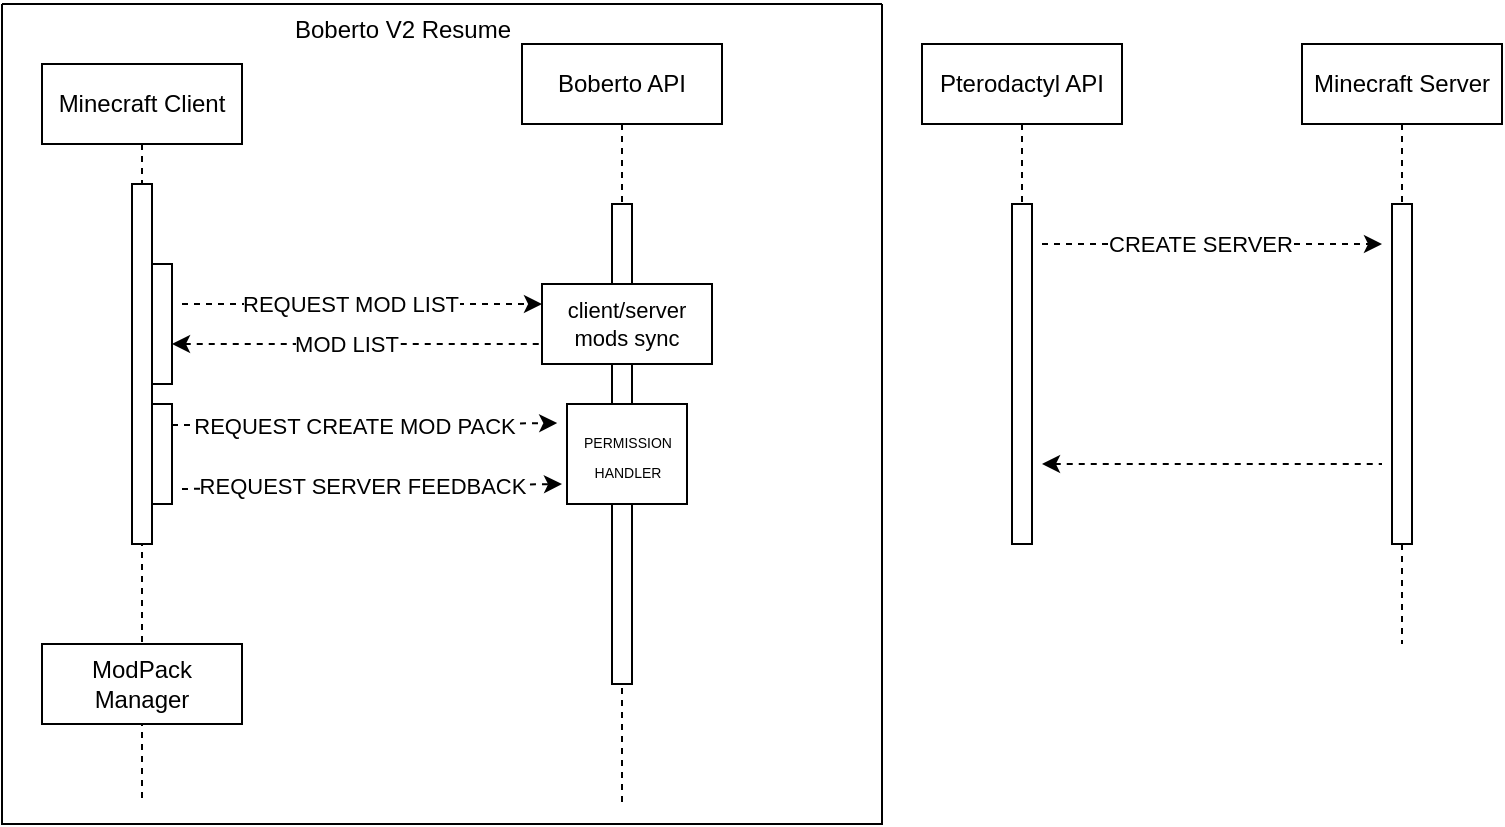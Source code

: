 <mxfile version="21.6.1" type="github">
  <diagram name="Page-1" id="2YBvvXClWsGukQMizWep">
    <mxGraphModel dx="478" dy="274" grid="1" gridSize="10" guides="1" tooltips="1" connect="1" arrows="1" fold="1" page="1" pageScale="1" pageWidth="850" pageHeight="1100" math="0" shadow="0">
      <root>
        <mxCell id="0" />
        <mxCell id="1" parent="0" />
        <mxCell id="aM9ryv3xv72pqoxQDRHE-5" value="Minecraft Server" style="shape=umlLifeline;perimeter=lifelinePerimeter;whiteSpace=wrap;html=1;container=0;dropTarget=0;collapsible=0;recursiveResize=0;outlineConnect=0;portConstraint=eastwest;newEdgeStyle={&quot;edgeStyle&quot;:&quot;elbowEdgeStyle&quot;,&quot;elbow&quot;:&quot;vertical&quot;,&quot;curved&quot;:0,&quot;rounded&quot;:0};" parent="1" vertex="1">
          <mxGeometry x="680" y="40" width="100" height="300" as="geometry" />
        </mxCell>
        <mxCell id="aM9ryv3xv72pqoxQDRHE-6" value="" style="html=1;points=[];perimeter=orthogonalPerimeter;outlineConnect=0;targetShapes=umlLifeline;portConstraint=eastwest;newEdgeStyle={&quot;edgeStyle&quot;:&quot;elbowEdgeStyle&quot;,&quot;elbow&quot;:&quot;vertical&quot;,&quot;curved&quot;:0,&quot;rounded&quot;:0};" parent="aM9ryv3xv72pqoxQDRHE-5" vertex="1">
          <mxGeometry x="45" y="80" width="10" height="170" as="geometry" />
        </mxCell>
        <mxCell id="jO-6hM_nHQAShTzSeJFS-2" value="Pterodactyl API" style="shape=umlLifeline;perimeter=lifelinePerimeter;whiteSpace=wrap;html=1;container=0;dropTarget=0;collapsible=0;recursiveResize=0;outlineConnect=0;portConstraint=eastwest;newEdgeStyle={&quot;edgeStyle&quot;:&quot;elbowEdgeStyle&quot;,&quot;elbow&quot;:&quot;vertical&quot;,&quot;curved&quot;:0,&quot;rounded&quot;:0};fillColor=default;strokeColor=default;gradientColor=none;" vertex="1" parent="1">
          <mxGeometry x="490" y="40" width="100" height="250" as="geometry" />
        </mxCell>
        <mxCell id="jO-6hM_nHQAShTzSeJFS-3" value="" style="html=1;points=[];perimeter=orthogonalPerimeter;outlineConnect=0;targetShapes=umlLifeline;portConstraint=eastwest;newEdgeStyle={&quot;edgeStyle&quot;:&quot;elbowEdgeStyle&quot;,&quot;elbow&quot;:&quot;vertical&quot;,&quot;curved&quot;:0,&quot;rounded&quot;:0};" vertex="1" parent="jO-6hM_nHQAShTzSeJFS-2">
          <mxGeometry x="45" y="80" width="10" height="170" as="geometry" />
        </mxCell>
        <mxCell id="jO-6hM_nHQAShTzSeJFS-4" value="Boberto API" style="shape=umlLifeline;perimeter=lifelinePerimeter;whiteSpace=wrap;html=1;container=0;dropTarget=0;collapsible=0;recursiveResize=0;outlineConnect=0;portConstraint=eastwest;newEdgeStyle={&quot;edgeStyle&quot;:&quot;elbowEdgeStyle&quot;,&quot;elbow&quot;:&quot;vertical&quot;,&quot;curved&quot;:0,&quot;rounded&quot;:0};" vertex="1" parent="1">
          <mxGeometry x="290" y="40" width="100" height="380" as="geometry" />
        </mxCell>
        <mxCell id="jO-6hM_nHQAShTzSeJFS-5" value="" style="html=1;points=[];perimeter=orthogonalPerimeter;outlineConnect=0;targetShapes=umlLifeline;portConstraint=eastwest;newEdgeStyle={&quot;edgeStyle&quot;:&quot;elbowEdgeStyle&quot;,&quot;elbow&quot;:&quot;vertical&quot;,&quot;curved&quot;:0,&quot;rounded&quot;:0};" vertex="1" parent="jO-6hM_nHQAShTzSeJFS-4">
          <mxGeometry x="45" y="80" width="10" height="240" as="geometry" />
        </mxCell>
        <mxCell id="jO-6hM_nHQAShTzSeJFS-25" value="" style="swimlane;startSize=0;" vertex="1" parent="1">
          <mxGeometry x="30" y="20" width="440" height="410" as="geometry" />
        </mxCell>
        <mxCell id="jO-6hM_nHQAShTzSeJFS-24" value="&lt;font style=&quot;font-size: 7px;&quot;&gt;PERMISSION HANDLER&lt;/font&gt;" style="rounded=0;whiteSpace=wrap;html=1;" vertex="1" parent="jO-6hM_nHQAShTzSeJFS-25">
          <mxGeometry x="282.5" y="200" width="60" height="50" as="geometry" />
        </mxCell>
        <mxCell id="jO-6hM_nHQAShTzSeJFS-26" value="&lt;div style=&quot;font-size: 11px;&quot;&gt;&lt;font style=&quot;font-size: 11px;&quot;&gt;client/server&lt;/font&gt;&lt;/div&gt;&lt;div style=&quot;font-size: 11px;&quot;&gt;&lt;font style=&quot;font-size: 11px;&quot;&gt;mods sync&lt;font style=&quot;font-size: 11px;&quot;&gt;&lt;br&gt;&lt;/font&gt;&lt;/font&gt;&lt;/div&gt;" style="rounded=0;whiteSpace=wrap;html=1;" vertex="1" parent="jO-6hM_nHQAShTzSeJFS-25">
          <mxGeometry x="270" y="140" width="85" height="40" as="geometry" />
        </mxCell>
        <mxCell id="aM9ryv3xv72pqoxQDRHE-1" value="Minecraft Client" style="shape=umlLifeline;perimeter=lifelinePerimeter;whiteSpace=wrap;html=1;container=0;dropTarget=0;collapsible=0;recursiveResize=0;outlineConnect=0;portConstraint=eastwest;newEdgeStyle={&quot;edgeStyle&quot;:&quot;elbowEdgeStyle&quot;,&quot;elbow&quot;:&quot;vertical&quot;,&quot;curved&quot;:0,&quot;rounded&quot;:0};" parent="jO-6hM_nHQAShTzSeJFS-25" vertex="1">
          <mxGeometry x="20" y="30" width="100" height="370" as="geometry" />
        </mxCell>
        <mxCell id="aM9ryv3xv72pqoxQDRHE-4" value="" style="html=1;points=[];perimeter=orthogonalPerimeter;outlineConnect=0;targetShapes=umlLifeline;portConstraint=eastwest;newEdgeStyle={&quot;edgeStyle&quot;:&quot;elbowEdgeStyle&quot;,&quot;elbow&quot;:&quot;vertical&quot;,&quot;curved&quot;:0,&quot;rounded&quot;:0};" parent="aM9ryv3xv72pqoxQDRHE-1" vertex="1">
          <mxGeometry x="45" y="60" width="10" height="180" as="geometry" />
        </mxCell>
        <mxCell id="jO-6hM_nHQAShTzSeJFS-36" value="" style="html=1;points=[];perimeter=orthogonalPerimeter;outlineConnect=0;targetShapes=umlLifeline;portConstraint=eastwest;newEdgeStyle={&quot;edgeStyle&quot;:&quot;elbowEdgeStyle&quot;,&quot;elbow&quot;:&quot;vertical&quot;,&quot;curved&quot;:0,&quot;rounded&quot;:0};" vertex="1" parent="aM9ryv3xv72pqoxQDRHE-1">
          <mxGeometry x="55" y="100" width="10" height="60" as="geometry" />
        </mxCell>
        <mxCell id="aM9ryv3xv72pqoxQDRHE-2" value="" style="html=1;points=[];perimeter=orthogonalPerimeter;outlineConnect=0;targetShapes=umlLifeline;portConstraint=eastwest;newEdgeStyle={&quot;edgeStyle&quot;:&quot;elbowEdgeStyle&quot;,&quot;elbow&quot;:&quot;vertical&quot;,&quot;curved&quot;:0,&quot;rounded&quot;:0};" parent="aM9ryv3xv72pqoxQDRHE-1" vertex="1">
          <mxGeometry x="55" y="170" width="10" height="50" as="geometry" />
        </mxCell>
        <mxCell id="jO-6hM_nHQAShTzSeJFS-11" value="" style="endArrow=none;html=1;strokeColor=default;dashed=1;strokeWidth=1;jumpSize=2;rounded=0;endFill=0;startArrow=classic;startFill=1;" edge="1" parent="jO-6hM_nHQAShTzSeJFS-25">
          <mxGeometry width="50" height="50" relative="1" as="geometry">
            <mxPoint x="85" y="170" as="sourcePoint" />
            <mxPoint x="270" y="170" as="targetPoint" />
            <Array as="points" />
          </mxGeometry>
        </mxCell>
        <mxCell id="jO-6hM_nHQAShTzSeJFS-12" value="MOD LIST" style="edgeLabel;html=1;align=center;verticalAlign=middle;resizable=0;points=[];" vertex="1" connectable="0" parent="jO-6hM_nHQAShTzSeJFS-11">
          <mxGeometry x="0.024" y="1" relative="1" as="geometry">
            <mxPoint x="-8" y="1" as="offset" />
          </mxGeometry>
        </mxCell>
        <mxCell id="jO-6hM_nHQAShTzSeJFS-32" value="Boberto V2 Resume" style="text;html=1;align=center;verticalAlign=middle;resizable=0;points=[];autosize=1;strokeColor=none;fillColor=none;" vertex="1" parent="jO-6hM_nHQAShTzSeJFS-25">
          <mxGeometry x="135" y="-2" width="130" height="30" as="geometry" />
        </mxCell>
        <mxCell id="jO-6hM_nHQAShTzSeJFS-20" value="" style="endArrow=classic;html=1;strokeColor=default;dashed=1;strokeWidth=1;jumpSize=2;rounded=0;entryX=-0.04;entryY=0.18;entryDx=0;entryDy=0;entryPerimeter=0;" edge="1" parent="jO-6hM_nHQAShTzSeJFS-25">
          <mxGeometry width="50" height="50" relative="1" as="geometry">
            <mxPoint x="85" y="210.5" as="sourcePoint" />
            <mxPoint x="277.6" y="209.5" as="targetPoint" />
            <Array as="points">
              <mxPoint x="190" y="210.5" />
            </Array>
          </mxGeometry>
        </mxCell>
        <mxCell id="jO-6hM_nHQAShTzSeJFS-21" value="REQUEST CREATE MOD PACK" style="edgeLabel;html=1;align=center;verticalAlign=middle;resizable=0;points=[];" vertex="1" connectable="0" parent="jO-6hM_nHQAShTzSeJFS-20">
          <mxGeometry x="0.024" y="1" relative="1" as="geometry">
            <mxPoint x="-8" y="1" as="offset" />
          </mxGeometry>
        </mxCell>
        <mxCell id="jO-6hM_nHQAShTzSeJFS-22" value="" style="endArrow=classic;html=1;strokeColor=default;dashed=1;strokeWidth=1;jumpSize=2;rounded=0;entryX=0;entryY=0.75;entryDx=0;entryDy=0;" edge="1" parent="jO-6hM_nHQAShTzSeJFS-25">
          <mxGeometry width="50" height="50" relative="1" as="geometry">
            <mxPoint x="90" y="242.5" as="sourcePoint" />
            <mxPoint x="280" y="240" as="targetPoint" />
            <Array as="points" />
          </mxGeometry>
        </mxCell>
        <mxCell id="jO-6hM_nHQAShTzSeJFS-23" value="REQUEST SERVER FEEDBACK" style="edgeLabel;html=1;align=center;verticalAlign=middle;resizable=0;points=[];" vertex="1" connectable="0" parent="jO-6hM_nHQAShTzSeJFS-22">
          <mxGeometry x="0.024" y="1" relative="1" as="geometry">
            <mxPoint x="-8" y="1" as="offset" />
          </mxGeometry>
        </mxCell>
        <mxCell id="jO-6hM_nHQAShTzSeJFS-28" value="" style="endArrow=classic;html=1;strokeColor=default;dashed=1;strokeWidth=1;jumpSize=2;rounded=0;" edge="1" parent="1">
          <mxGeometry width="50" height="50" relative="1" as="geometry">
            <mxPoint x="550" y="140" as="sourcePoint" />
            <mxPoint x="720" y="140" as="targetPoint" />
            <Array as="points" />
          </mxGeometry>
        </mxCell>
        <mxCell id="jO-6hM_nHQAShTzSeJFS-29" value="CREATE SERVER" style="edgeLabel;html=1;align=center;verticalAlign=middle;resizable=0;points=[];" vertex="1" connectable="0" parent="jO-6hM_nHQAShTzSeJFS-28">
          <mxGeometry x="0.024" y="1" relative="1" as="geometry">
            <mxPoint x="-8" y="1" as="offset" />
          </mxGeometry>
        </mxCell>
        <mxCell id="jO-6hM_nHQAShTzSeJFS-30" value="" style="endArrow=none;html=1;strokeColor=default;dashed=1;strokeWidth=1;jumpSize=2;rounded=0;endFill=0;startArrow=classic;startFill=1;" edge="1" parent="1">
          <mxGeometry width="50" height="50" relative="1" as="geometry">
            <mxPoint x="550" y="250" as="sourcePoint" />
            <mxPoint x="720" y="250" as="targetPoint" />
            <Array as="points" />
          </mxGeometry>
        </mxCell>
        <mxCell id="jO-6hM_nHQAShTzSeJFS-7" value="ModPack Manager" style="shape=umlLifeline;perimeter=lifelinePerimeter;whiteSpace=wrap;html=1;container=0;dropTarget=0;collapsible=0;recursiveResize=0;outlineConnect=0;portConstraint=eastwest;newEdgeStyle={&quot;edgeStyle&quot;:&quot;elbowEdgeStyle&quot;,&quot;elbow&quot;:&quot;vertical&quot;,&quot;curved&quot;:0,&quot;rounded&quot;:0};strokeColor=default;" vertex="1" parent="1">
          <mxGeometry x="50" y="340" width="100" height="40" as="geometry" />
        </mxCell>
        <mxCell id="jO-6hM_nHQAShTzSeJFS-9" value="" style="endArrow=classic;html=1;strokeColor=default;dashed=1;strokeWidth=1;jumpSize=2;rounded=0;" edge="1" parent="1">
          <mxGeometry width="50" height="50" relative="1" as="geometry">
            <mxPoint x="120" y="170" as="sourcePoint" />
            <mxPoint x="300" y="170" as="targetPoint" />
            <Array as="points" />
          </mxGeometry>
        </mxCell>
        <mxCell id="jO-6hM_nHQAShTzSeJFS-10" value="REQUEST MOD LIST" style="edgeLabel;html=1;align=center;verticalAlign=middle;resizable=0;points=[];" vertex="1" connectable="0" parent="jO-6hM_nHQAShTzSeJFS-9">
          <mxGeometry x="0.024" y="1" relative="1" as="geometry">
            <mxPoint x="-8" y="1" as="offset" />
          </mxGeometry>
        </mxCell>
      </root>
    </mxGraphModel>
  </diagram>
</mxfile>

